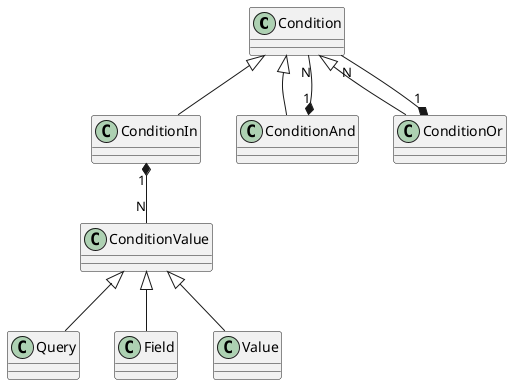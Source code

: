 @startuml nodes

skinparam scale 1024

class Condition {}

class ConditionIn {}

class ConditionAnd {}

class ConditionOr {}

class ConditionValue {}

class Query {}

class Field {}

class Value {}

ConditionValue <|-- Query
ConditionValue <|-- Field
ConditionValue <|-- Value

Condition <|-- ConditionAnd
Condition <|-- ConditionOr
Condition <|-- ConditionIn

ConditionAnd "1" *-- "N" Condition
ConditionOr "1" *-- "N" Condition

ConditionIn "1" *-- "N" ConditionValue

@enduml